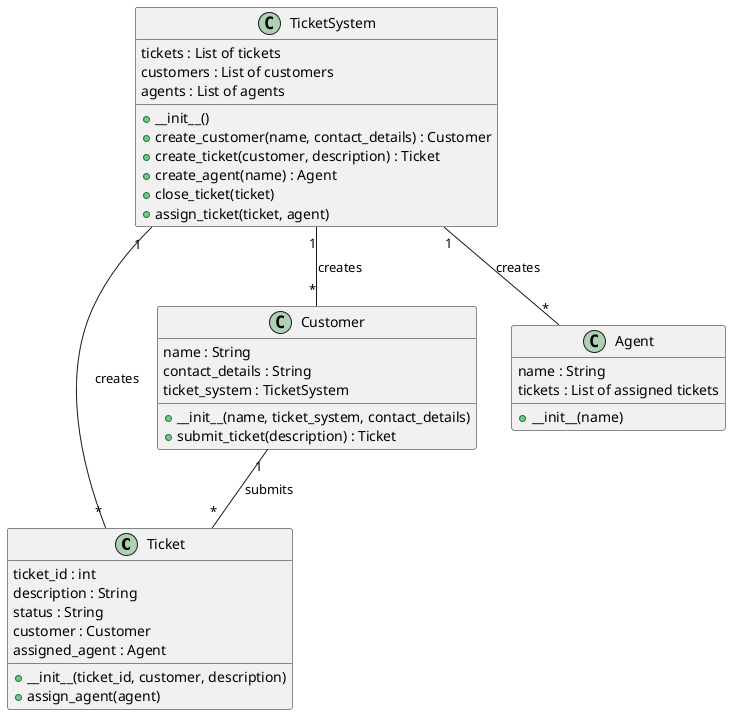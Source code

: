 @startuml ticketing-system
class Ticket {
    ticket_id : int
    description : String
    status : String
    customer : Customer
    assigned_agent : Agent
    +__init__(ticket_id, customer, description)
    ' initializes Ticket object with given information, no assigned agent, and a "Open" status
    +assign_agent(agent)
    ' assigns agent to this ticket and adds this ticket to that agent's tickets
}

class Customer {
    name : String
    contact_details : String
    ticket_system : TicketSystem
    +__init__(name, ticket_system, contact_details)
    +submit_ticket(description) : Ticket
    ' calls ticket_system.create_ticket(self, description) to submit a ticket to the system
}

class Agent {
    name : String
    tickets : List of assigned tickets
    +__init__(name)
}

class TicketSystem {
    tickets : List of tickets
    customers : List of customers
    agents : List of agents
    +__init__()
    ' initializes tickets, customers, and agents to empty lists
    +create_customer(name, contact_details) : Customer
    ' creates a customer with given information as part of this ticket system, adds them to customers
    +create_ticket(customer, description) : Ticket
    ' creates a ticket with the given information and an id of 1 + the length of the tickets list, adds it to tickets
    +create_agent(name) : Agent
    ' creates an agent and adds them to agents
    +close_ticket(ticket)
    ' sets given ticket status to closed and removes it from it's assigned agent's ticket list if an agent is assigned
    +assign_ticket(ticket, agent)

}

TicketSystem "1" -- "*" Ticket : creates
TicketSystem "1" -- "*" Customer : creates
TicketSystem "1" -- "*" Agent : creates
Customer "1" -- "*" Ticket : submits
@enduml
